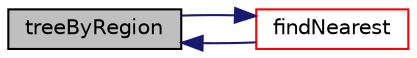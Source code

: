 digraph "treeByRegion"
{
  bgcolor="transparent";
  edge [fontname="Helvetica",fontsize="10",labelfontname="Helvetica",labelfontsize="10"];
  node [fontname="Helvetica",fontsize="10",shape=record];
  rankdir="LR";
  Node1 [label="treeByRegion",height=0.2,width=0.4,color="black", fillcolor="grey75", style="filled", fontcolor="black"];
  Node1 -> Node2 [dir="back",color="midnightblue",fontsize="10",style="solid",fontname="Helvetica"];
  Node2 [label="findNearest",height=0.2,width=0.4,color="red",URL="$a02782.html#a69bcd34d73a8f4c3073df951738cfc2a",tooltip="Find the nearest point on the surface out of the regions. "];
  Node2 -> Node1 [dir="back",color="midnightblue",fontsize="10",style="solid",fontname="Helvetica"];
}

